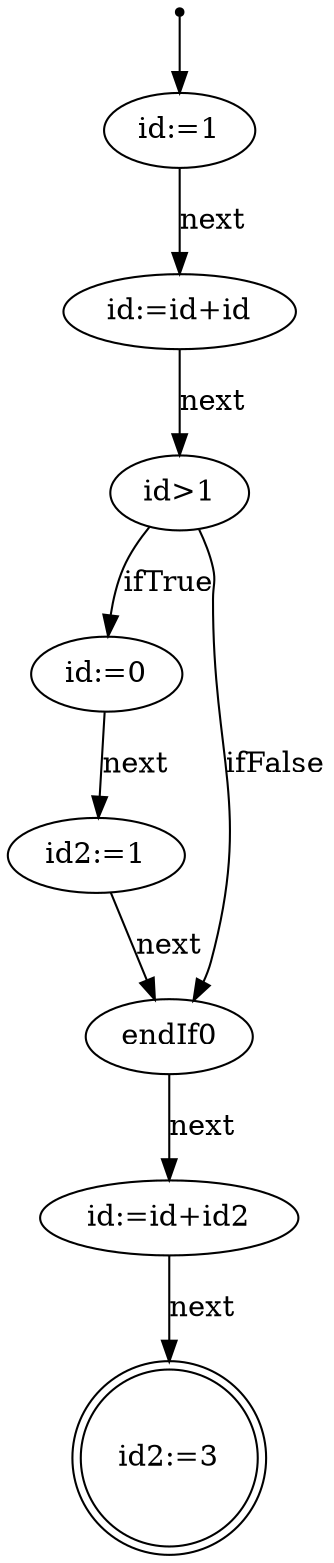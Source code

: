 digraph{
	inic[shape=point];

	n0[label="id:=1"]
	n1[label="id:=id+id"]
	n2[label="id:=0"]
	n3[label="id2:=1"]
	n4[label="id>1"]
	n5[label="endIf0"]
	n6[label="id:=id+id2"]
	n7[label="id2:=3"]

	inic->n0;
	n0->n1 [label="next"];
	n1->n4 [label="next"];
	n4->n2 [label="ifTrue"];
	n4->n5 [label="ifFalse"];
	n2->n3 [label="next"];
	n3->n5 [label="next"];
	n5->n6 [label="next"];
	n6->n7 [label="next"];
	n7[shape=doublecircle];
}